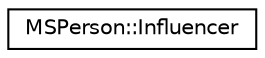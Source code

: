 digraph "Graphical Class Hierarchy"
{
  edge [fontname="Helvetica",fontsize="10",labelfontname="Helvetica",labelfontsize="10"];
  node [fontname="Helvetica",fontsize="10",shape=record];
  rankdir="LR";
  Node0 [label="MSPerson::Influencer",height=0.2,width=0.4,color="black", fillcolor="white", style="filled",URL="$d1/dc6/class_m_s_person_1_1_influencer.html",tooltip="Changes the wished person speed and position. "];
}
